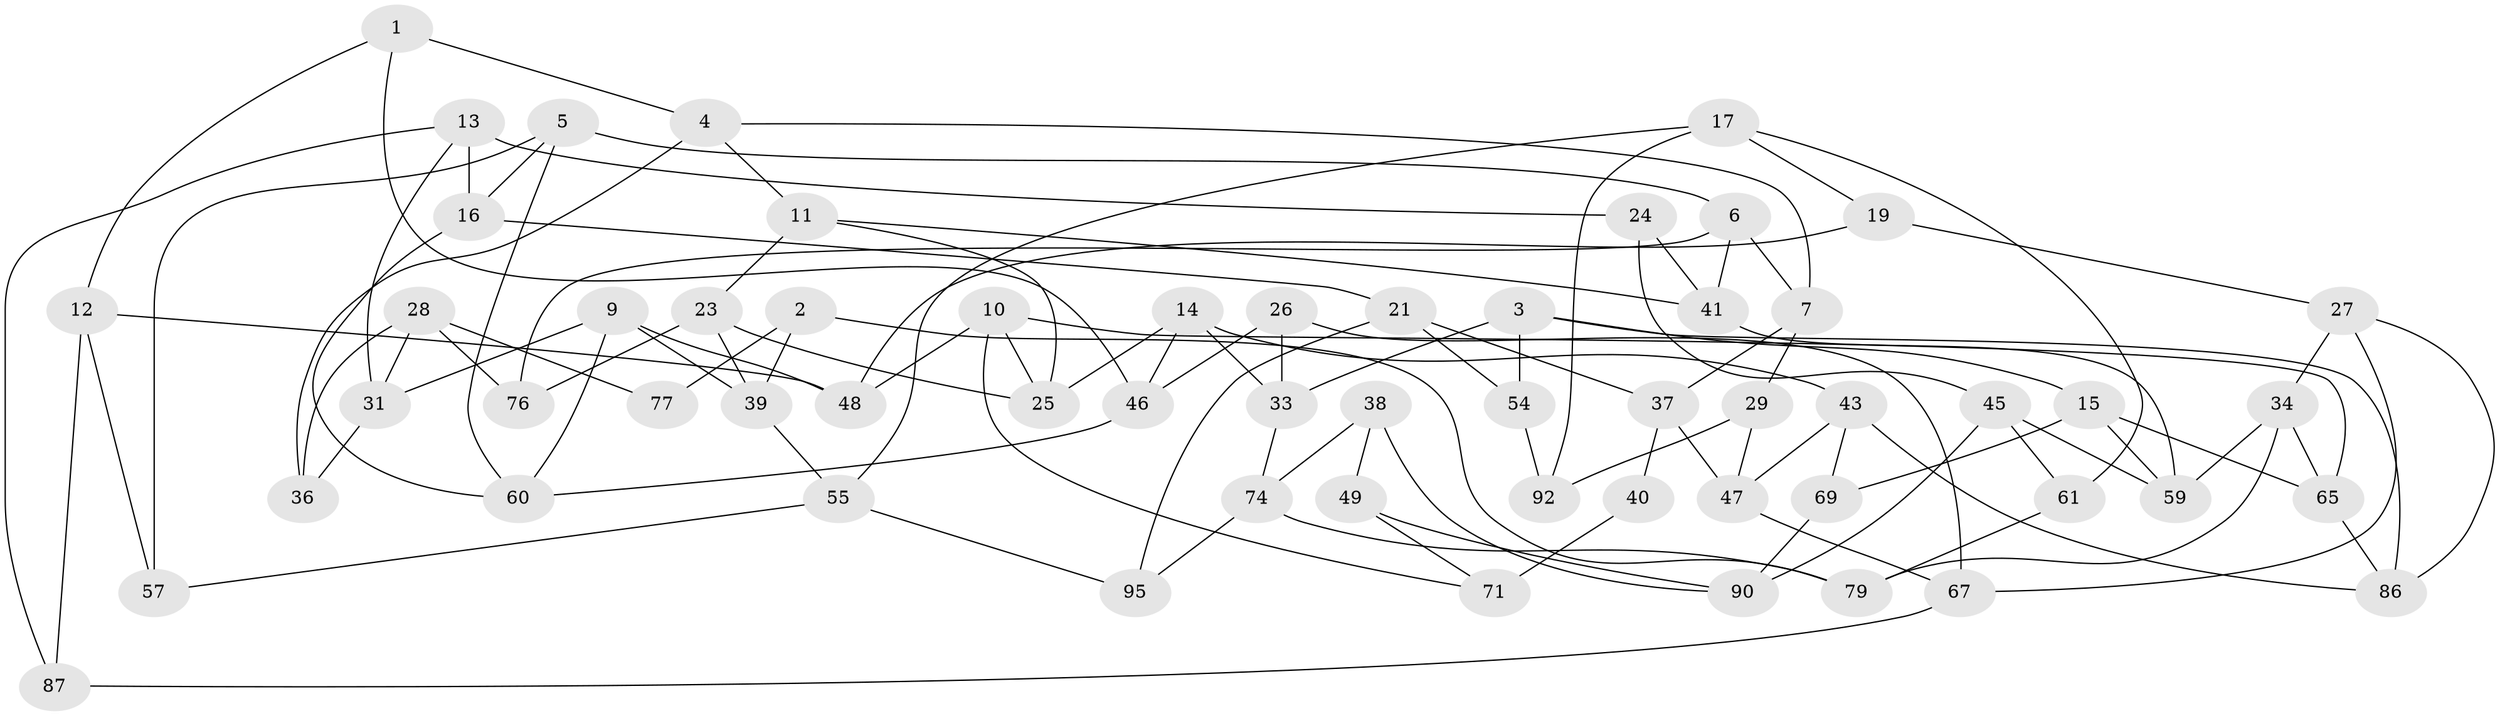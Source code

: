 // original degree distribution, {3: 1.0}
// Generated by graph-tools (version 1.1) at 2025/11/02/21/25 10:11:15]
// undirected, 59 vertices, 107 edges
graph export_dot {
graph [start="1"]
  node [color=gray90,style=filled];
  1;
  2 [super="+63"];
  3 [super="+20"];
  4 [super="+99"];
  5 [super="+8"];
  6 [super="+50"];
  7 [super="+35"];
  9 [super="+98"];
  10 [super="+93"];
  11 [super="+22"];
  12 [super="+53"];
  13 [super="+64"];
  14 [super="+18"];
  15 [super="+51"];
  16 [super="+89"];
  17 [super="+52"];
  19;
  21 [super="+68"];
  23 [super="+32"];
  24;
  25 [super="+62"];
  26;
  27 [super="+30"];
  28 [super="+44"];
  29;
  31 [super="+84"];
  33 [super="+83"];
  34 [super="+78"];
  36;
  37 [super="+42"];
  38;
  39 [super="+73"];
  40;
  41 [super="+94"];
  43 [super="+66"];
  45 [super="+56"];
  46 [super="+82"];
  47 [super="+58"];
  48 [super="+70"];
  49;
  54;
  55 [super="+85"];
  57;
  59 [super="+72"];
  60 [super="+88"];
  61;
  65 [super="+91"];
  67 [super="+80"];
  69;
  71 [super="+81"];
  74 [super="+75"];
  76;
  77;
  79 [super="+97"];
  86 [super="+96"];
  87;
  90 [super="+100"];
  92;
  95;
  1 -- 12;
  1 -- 4;
  1 -- 46;
  2 -- 77 [weight=2];
  2 -- 79;
  2 -- 39;
  3 -- 33;
  3 -- 86;
  3 -- 54;
  3 -- 15;
  4 -- 36;
  4 -- 11;
  4 -- 7;
  5 -- 60;
  5 -- 6;
  5 -- 16;
  5 -- 57;
  6 -- 76;
  6 -- 41;
  6 -- 7;
  7 -- 29;
  7 -- 37;
  9 -- 39;
  9 -- 48;
  9 -- 60;
  9 -- 31;
  10 -- 48;
  10 -- 65;
  10 -- 25;
  10 -- 71;
  11 -- 41;
  11 -- 25;
  11 -- 23;
  12 -- 87;
  12 -- 48;
  12 -- 57;
  13 -- 87;
  13 -- 24;
  13 -- 16;
  13 -- 31;
  14 -- 46;
  14 -- 33;
  14 -- 25;
  14 -- 43;
  15 -- 59;
  15 -- 65;
  15 -- 69;
  16 -- 60;
  16 -- 21;
  17 -- 61;
  17 -- 19;
  17 -- 92;
  17 -- 55;
  19 -- 27;
  19 -- 48;
  21 -- 95;
  21 -- 54;
  21 -- 37;
  23 -- 76;
  23 -- 25;
  23 -- 39;
  24 -- 41;
  24 -- 45;
  26 -- 67;
  26 -- 33;
  26 -- 46;
  27 -- 34;
  27 -- 67;
  27 -- 86;
  28 -- 77;
  28 -- 31;
  28 -- 36;
  28 -- 76;
  29 -- 47;
  29 -- 92;
  31 -- 36;
  33 -- 74;
  34 -- 59;
  34 -- 79;
  34 -- 65;
  37 -- 40;
  37 -- 47;
  38 -- 49;
  38 -- 90;
  38 -- 74;
  39 -- 55;
  40 -- 71 [weight=2];
  41 -- 59;
  43 -- 47;
  43 -- 86;
  43 -- 69;
  45 -- 59;
  45 -- 61;
  45 -- 90;
  46 -- 60;
  47 -- 67;
  49 -- 71;
  49 -- 90;
  54 -- 92;
  55 -- 57;
  55 -- 95;
  61 -- 79;
  65 -- 86;
  67 -- 87;
  69 -- 90;
  74 -- 79;
  74 -- 95;
}
